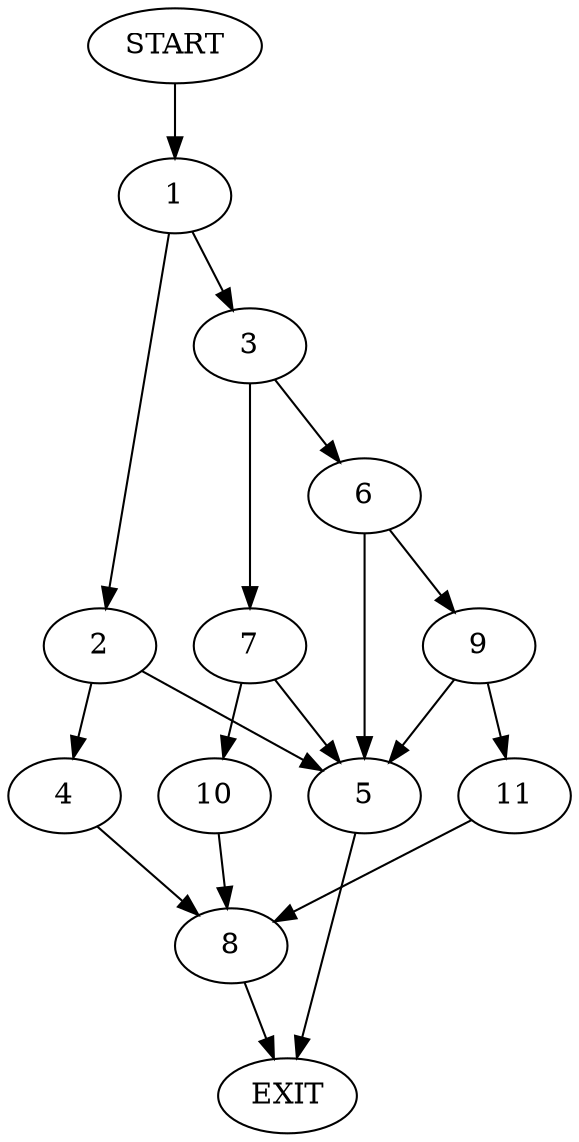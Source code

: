 digraph {
0 [label="START"]
12 [label="EXIT"]
0 -> 1
1 -> 2
1 -> 3
2 -> 4
2 -> 5
3 -> 6
3 -> 7
5 -> 12
4 -> 8
8 -> 12
6 -> 9
6 -> 5
7 -> 5
7 -> 10
10 -> 8
9 -> 11
9 -> 5
11 -> 8
}
